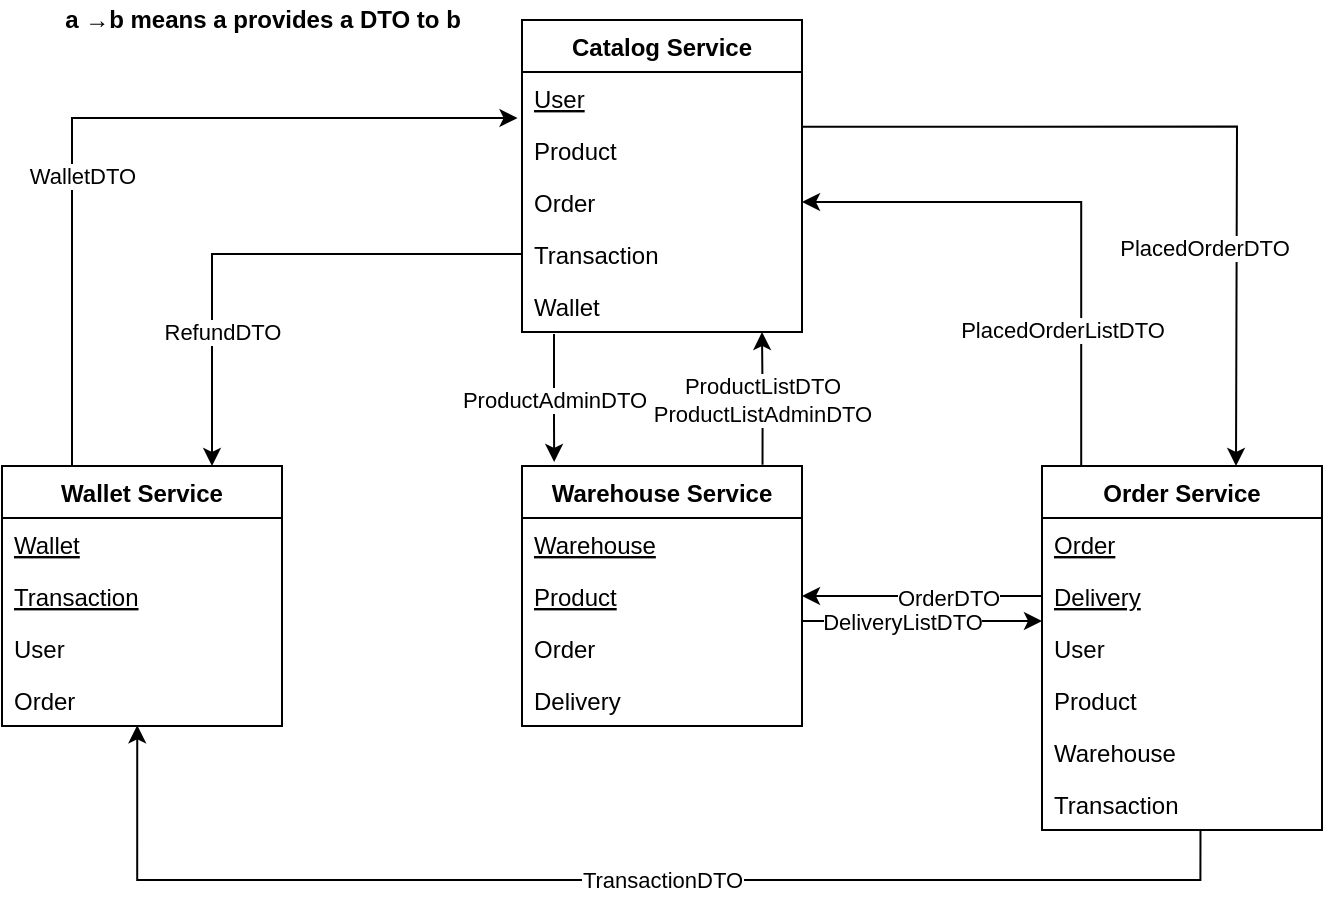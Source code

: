 <mxfile version="14.4.7" type="device"><diagram id="OUBEr7CqispJVbj6Ms9X" name="Page-1"><mxGraphModel dx="868" dy="469" grid="1" gridSize="10" guides="1" tooltips="1" connect="1" arrows="1" fold="1" page="1" pageScale="1" pageWidth="827" pageHeight="1169" math="0" shadow="0"><root><mxCell id="0"/><mxCell id="1" parent="0"/><mxCell id="aPAA2mFQDWZwsed14pZe-17" value="" style="edgeStyle=orthogonalEdgeStyle;rounded=0;orthogonalLoop=1;jettySize=auto;html=1;exitX=0;exitY=0.5;exitDx=0;exitDy=0;entryX=0.75;entryY=0;entryDx=0;entryDy=0;" edge="1" parent="1" source="aPAA2mFQDWZwsed14pZe-5" target="aPAA2mFQDWZwsed14pZe-12"><mxGeometry relative="1" as="geometry"/></mxCell><mxCell id="aPAA2mFQDWZwsed14pZe-33" value="RefundDTO" style="edgeLabel;html=1;align=center;verticalAlign=middle;resizable=0;points=[];" vertex="1" connectable="0" parent="aPAA2mFQDWZwsed14pZe-17"><mxGeometry x="0.294" relative="1" as="geometry"><mxPoint x="5" y="25" as="offset"/></mxGeometry></mxCell><mxCell id="aPAA2mFQDWZwsed14pZe-23" value="" style="edgeStyle=orthogonalEdgeStyle;rounded=0;orthogonalLoop=1;jettySize=auto;html=1;exitX=0.998;exitY=0.051;exitDx=0;exitDy=0;exitPerimeter=0;" edge="1" parent="1" source="aPAA2mFQDWZwsed14pZe-3"><mxGeometry relative="1" as="geometry"><mxPoint x="487" y="260" as="sourcePoint"/><mxPoint x="667" y="413" as="targetPoint"/></mxGeometry></mxCell><mxCell id="aPAA2mFQDWZwsed14pZe-34" value="PlacedOrderDTO" style="edgeLabel;html=1;align=center;verticalAlign=middle;resizable=0;points=[];" vertex="1" connectable="0" parent="aPAA2mFQDWZwsed14pZe-23"><mxGeometry x="-0.335" y="-4" relative="1" as="geometry"><mxPoint x="72" y="56" as="offset"/></mxGeometry></mxCell><mxCell id="aPAA2mFQDWZwsed14pZe-1" value="Catalog Service" style="swimlane;fontStyle=1;childLayout=stackLayout;horizontal=1;startSize=26;fillColor=none;horizontalStack=0;resizeParent=1;resizeParentMax=0;resizeLast=0;collapsible=1;marginBottom=0;" vertex="1" parent="1"><mxGeometry x="310" y="190" width="140" height="156" as="geometry"/></mxCell><mxCell id="aPAA2mFQDWZwsed14pZe-2" value="User" style="text;strokeColor=none;fillColor=none;align=left;verticalAlign=top;spacingLeft=4;spacingRight=4;overflow=hidden;rotatable=0;points=[[0,0.5],[1,0.5]];portConstraint=eastwest;fontStyle=4" vertex="1" parent="aPAA2mFQDWZwsed14pZe-1"><mxGeometry y="26" width="140" height="26" as="geometry"/></mxCell><mxCell id="aPAA2mFQDWZwsed14pZe-3" value="Product" style="text;strokeColor=none;fillColor=none;align=left;verticalAlign=top;spacingLeft=4;spacingRight=4;overflow=hidden;rotatable=0;points=[[0,0.5],[1,0.5]];portConstraint=eastwest;" vertex="1" parent="aPAA2mFQDWZwsed14pZe-1"><mxGeometry y="52" width="140" height="26" as="geometry"/></mxCell><mxCell id="aPAA2mFQDWZwsed14pZe-4" value="Order&#10;" style="text;strokeColor=none;fillColor=none;align=left;verticalAlign=top;spacingLeft=4;spacingRight=4;overflow=hidden;rotatable=0;points=[[0,0.5],[1,0.5]];portConstraint=eastwest;" vertex="1" parent="aPAA2mFQDWZwsed14pZe-1"><mxGeometry y="78" width="140" height="26" as="geometry"/></mxCell><mxCell id="aPAA2mFQDWZwsed14pZe-5" value="Transaction" style="text;strokeColor=none;fillColor=none;align=left;verticalAlign=top;spacingLeft=4;spacingRight=4;overflow=hidden;rotatable=0;points=[[0,0.5],[1,0.5]];portConstraint=eastwest;" vertex="1" parent="aPAA2mFQDWZwsed14pZe-1"><mxGeometry y="104" width="140" height="26" as="geometry"/></mxCell><mxCell id="aPAA2mFQDWZwsed14pZe-40" value="Wallet" style="text;strokeColor=none;fillColor=none;align=left;verticalAlign=top;spacingLeft=4;spacingRight=4;overflow=hidden;rotatable=0;points=[[0,0.5],[1,0.5]];portConstraint=eastwest;" vertex="1" parent="aPAA2mFQDWZwsed14pZe-1"><mxGeometry y="130" width="140" height="26" as="geometry"/></mxCell><mxCell id="aPAA2mFQDWZwsed14pZe-12" value="Wallet Service" style="swimlane;fontStyle=1;childLayout=stackLayout;horizontal=1;startSize=26;fillColor=none;horizontalStack=0;resizeParent=1;resizeParentMax=0;resizeLast=0;collapsible=1;marginBottom=0;" vertex="1" parent="1"><mxGeometry x="50" y="413" width="140" height="130" as="geometry"/></mxCell><mxCell id="aPAA2mFQDWZwsed14pZe-13" value="Wallet" style="text;strokeColor=none;fillColor=none;align=left;verticalAlign=top;spacingLeft=4;spacingRight=4;overflow=hidden;rotatable=0;points=[[0,0.5],[1,0.5]];portConstraint=eastwest;fontStyle=4" vertex="1" parent="aPAA2mFQDWZwsed14pZe-12"><mxGeometry y="26" width="140" height="26" as="geometry"/></mxCell><mxCell id="aPAA2mFQDWZwsed14pZe-14" value="Transaction" style="text;strokeColor=none;fillColor=none;align=left;verticalAlign=top;spacingLeft=4;spacingRight=4;overflow=hidden;rotatable=0;points=[[0,0.5],[1,0.5]];portConstraint=eastwest;fontStyle=4" vertex="1" parent="aPAA2mFQDWZwsed14pZe-12"><mxGeometry y="52" width="140" height="26" as="geometry"/></mxCell><mxCell id="aPAA2mFQDWZwsed14pZe-15" value="User" style="text;strokeColor=none;fillColor=none;align=left;verticalAlign=top;spacingLeft=4;spacingRight=4;overflow=hidden;rotatable=0;points=[[0,0.5],[1,0.5]];portConstraint=eastwest;" vertex="1" parent="aPAA2mFQDWZwsed14pZe-12"><mxGeometry y="78" width="140" height="26" as="geometry"/></mxCell><mxCell id="aPAA2mFQDWZwsed14pZe-16" value="Order" style="text;strokeColor=none;fillColor=none;align=left;verticalAlign=top;spacingLeft=4;spacingRight=4;overflow=hidden;rotatable=0;points=[[0,0.5],[1,0.5]];portConstraint=eastwest;" vertex="1" parent="aPAA2mFQDWZwsed14pZe-12"><mxGeometry y="104" width="140" height="26" as="geometry"/></mxCell><mxCell id="aPAA2mFQDWZwsed14pZe-30" value="" style="edgeStyle=orthogonalEdgeStyle;rounded=0;orthogonalLoop=1;jettySize=auto;html=1;exitX=0;exitY=0.5;exitDx=0;exitDy=0;" edge="1" parent="1" source="aPAA2mFQDWZwsed14pZe-20" target="aPAA2mFQDWZwsed14pZe-25"><mxGeometry relative="1" as="geometry"/></mxCell><mxCell id="aPAA2mFQDWZwsed14pZe-36" value="OrderDTO" style="edgeLabel;html=1;align=center;verticalAlign=middle;resizable=0;points=[];" vertex="1" connectable="0" parent="aPAA2mFQDWZwsed14pZe-30"><mxGeometry x="-0.211" y="1" relative="1" as="geometry"><mxPoint as="offset"/></mxGeometry></mxCell><mxCell id="aPAA2mFQDWZwsed14pZe-18" value="Order Service" style="swimlane;fontStyle=1;childLayout=stackLayout;horizontal=1;startSize=26;fillColor=none;horizontalStack=0;resizeParent=1;resizeParentMax=0;resizeLast=0;collapsible=1;marginBottom=0;" vertex="1" parent="1"><mxGeometry x="570" y="413" width="140" height="182" as="geometry"/></mxCell><mxCell id="aPAA2mFQDWZwsed14pZe-19" value="Order" style="text;strokeColor=none;fillColor=none;align=left;verticalAlign=top;spacingLeft=4;spacingRight=4;overflow=hidden;rotatable=0;points=[[0,0.5],[1,0.5]];portConstraint=eastwest;fontStyle=4" vertex="1" parent="aPAA2mFQDWZwsed14pZe-18"><mxGeometry y="26" width="140" height="26" as="geometry"/></mxCell><mxCell id="aPAA2mFQDWZwsed14pZe-20" value="Delivery" style="text;strokeColor=none;fillColor=none;align=left;verticalAlign=top;spacingLeft=4;spacingRight=4;overflow=hidden;rotatable=0;points=[[0,0.5],[1,0.5]];portConstraint=eastwest;fontStyle=4" vertex="1" parent="aPAA2mFQDWZwsed14pZe-18"><mxGeometry y="52" width="140" height="26" as="geometry"/></mxCell><mxCell id="aPAA2mFQDWZwsed14pZe-21" value="User" style="text;strokeColor=none;fillColor=none;align=left;verticalAlign=top;spacingLeft=4;spacingRight=4;overflow=hidden;rotatable=0;points=[[0,0.5],[1,0.5]];portConstraint=eastwest;" vertex="1" parent="aPAA2mFQDWZwsed14pZe-18"><mxGeometry y="78" width="140" height="26" as="geometry"/></mxCell><mxCell id="aPAA2mFQDWZwsed14pZe-22" value="Product" style="text;strokeColor=none;fillColor=none;align=left;verticalAlign=top;spacingLeft=4;spacingRight=4;overflow=hidden;rotatable=0;points=[[0,0.5],[1,0.5]];portConstraint=eastwest;" vertex="1" parent="aPAA2mFQDWZwsed14pZe-18"><mxGeometry y="104" width="140" height="26" as="geometry"/></mxCell><mxCell id="aPAA2mFQDWZwsed14pZe-32" value="Warehouse" style="text;strokeColor=none;fillColor=none;align=left;verticalAlign=top;spacingLeft=4;spacingRight=4;overflow=hidden;rotatable=0;points=[[0,0.5],[1,0.5]];portConstraint=eastwest;" vertex="1" parent="aPAA2mFQDWZwsed14pZe-18"><mxGeometry y="130" width="140" height="26" as="geometry"/></mxCell><mxCell id="aPAA2mFQDWZwsed14pZe-50" value="Transaction" style="text;strokeColor=none;fillColor=none;align=left;verticalAlign=top;spacingLeft=4;spacingRight=4;overflow=hidden;rotatable=0;points=[[0,0.5],[1,0.5]];portConstraint=eastwest;" vertex="1" parent="aPAA2mFQDWZwsed14pZe-18"><mxGeometry y="156" width="140" height="26" as="geometry"/></mxCell><mxCell id="aPAA2mFQDWZwsed14pZe-25" value="Warehouse Service" style="swimlane;fontStyle=1;childLayout=stackLayout;horizontal=1;startSize=26;fillColor=none;horizontalStack=0;resizeParent=1;resizeParentMax=0;resizeLast=0;collapsible=1;marginBottom=0;" vertex="1" parent="1"><mxGeometry x="310" y="413" width="140" height="130" as="geometry"/></mxCell><mxCell id="aPAA2mFQDWZwsed14pZe-26" value="Warehouse" style="text;strokeColor=none;fillColor=none;align=left;verticalAlign=top;spacingLeft=4;spacingRight=4;overflow=hidden;rotatable=0;points=[[0,0.5],[1,0.5]];portConstraint=eastwest;fontStyle=4" vertex="1" parent="aPAA2mFQDWZwsed14pZe-25"><mxGeometry y="26" width="140" height="26" as="geometry"/></mxCell><mxCell id="aPAA2mFQDWZwsed14pZe-27" value="Product" style="text;strokeColor=none;fillColor=none;align=left;verticalAlign=top;spacingLeft=4;spacingRight=4;overflow=hidden;rotatable=0;points=[[0,0.5],[1,0.5]];portConstraint=eastwest;fontStyle=4" vertex="1" parent="aPAA2mFQDWZwsed14pZe-25"><mxGeometry y="52" width="140" height="26" as="geometry"/></mxCell><mxCell id="aPAA2mFQDWZwsed14pZe-28" value="Order" style="text;strokeColor=none;fillColor=none;align=left;verticalAlign=top;spacingLeft=4;spacingRight=4;overflow=hidden;rotatable=0;points=[[0,0.5],[1,0.5]];portConstraint=eastwest;" vertex="1" parent="aPAA2mFQDWZwsed14pZe-25"><mxGeometry y="78" width="140" height="26" as="geometry"/></mxCell><mxCell id="aPAA2mFQDWZwsed14pZe-29" value="Delivery" style="text;strokeColor=none;fillColor=none;align=left;verticalAlign=top;spacingLeft=4;spacingRight=4;overflow=hidden;rotatable=0;points=[[0,0.5],[1,0.5]];portConstraint=eastwest;" vertex="1" parent="aPAA2mFQDWZwsed14pZe-25"><mxGeometry y="104" width="140" height="26" as="geometry"/></mxCell><mxCell id="aPAA2mFQDWZwsed14pZe-35" value="" style="edgeStyle=orthogonalEdgeStyle;rounded=0;orthogonalLoop=1;jettySize=auto;html=1;exitX=0;exitY=0.5;exitDx=0;exitDy=0;" edge="1" parent="1"><mxGeometry relative="1" as="geometry"><mxPoint x="450" y="490.5" as="sourcePoint"/><mxPoint x="570" y="490.5" as="targetPoint"/></mxGeometry></mxCell><mxCell id="aPAA2mFQDWZwsed14pZe-37" value="DeliveryListDTO" style="edgeLabel;html=1;align=center;verticalAlign=middle;resizable=0;points=[];" vertex="1" connectable="0" parent="aPAA2mFQDWZwsed14pZe-35"><mxGeometry x="0.228" y="-1" relative="1" as="geometry"><mxPoint x="-24" y="-0.5" as="offset"/></mxGeometry></mxCell><mxCell id="aPAA2mFQDWZwsed14pZe-41" value="" style="edgeStyle=orthogonalEdgeStyle;rounded=0;orthogonalLoop=1;jettySize=auto;html=1;exitX=0.25;exitY=0;exitDx=0;exitDy=0;entryX=-0.016;entryY=0.885;entryDx=0;entryDy=0;entryPerimeter=0;" edge="1" parent="1" source="aPAA2mFQDWZwsed14pZe-12" target="aPAA2mFQDWZwsed14pZe-2"><mxGeometry relative="1" as="geometry"><mxPoint x="40" y="282" as="sourcePoint"/><mxPoint x="270" y="229" as="targetPoint"/></mxGeometry></mxCell><mxCell id="aPAA2mFQDWZwsed14pZe-42" value="WalletDTO" style="edgeLabel;html=1;align=center;verticalAlign=middle;resizable=0;points=[];" vertex="1" connectable="0" parent="aPAA2mFQDWZwsed14pZe-41"><mxGeometry x="0.294" relative="1" as="geometry"><mxPoint x="-78" y="29" as="offset"/></mxGeometry></mxCell><mxCell id="aPAA2mFQDWZwsed14pZe-44" value="ProductListDTO&lt;br&gt;ProductListAdminDTO" style="edgeStyle=orthogonalEdgeStyle;rounded=0;orthogonalLoop=1;jettySize=auto;html=1;exitX=0.859;exitY=-0.005;exitDx=0;exitDy=0;exitPerimeter=0;entryX=0.859;entryY=-0.005;entryDx=0;entryDy=0;entryPerimeter=0;" edge="1" parent="1" source="aPAA2mFQDWZwsed14pZe-25"><mxGeometry x="-0.013" relative="1" as="geometry"><mxPoint x="430" y="346" as="targetPoint"/><mxPoint x="430" y="406" as="sourcePoint"/><Array as="points"/><mxPoint as="offset"/></mxGeometry></mxCell><mxCell id="aPAA2mFQDWZwsed14pZe-45" value="&lt;b&gt;a →b means a provides a DTO to b&lt;/b&gt;" style="text;html=1;align=center;verticalAlign=middle;resizable=0;points=[];autosize=1;" vertex="1" parent="1"><mxGeometry x="75" y="180" width="210" height="20" as="geometry"/></mxCell><mxCell id="aPAA2mFQDWZwsed14pZe-43" value="ProductAdminDTO" style="edgeStyle=orthogonalEdgeStyle;rounded=0;orthogonalLoop=1;jettySize=auto;html=1;entryX=0.072;entryY=-0.027;entryDx=0;entryDy=0;entryPerimeter=0;" edge="1" parent="1"><mxGeometry x="0.009" relative="1" as="geometry"><mxPoint x="326.08" y="411" as="targetPoint"/><mxPoint x="326" y="347" as="sourcePoint"/><Array as="points"><mxPoint x="326" y="390"/><mxPoint x="326" y="390"/></Array><mxPoint as="offset"/></mxGeometry></mxCell><mxCell id="aPAA2mFQDWZwsed14pZe-46" value="" style="edgeStyle=orthogonalEdgeStyle;rounded=0;orthogonalLoop=1;jettySize=auto;html=1;entryX=1;entryY=0.5;entryDx=0;entryDy=0;exitX=0.14;exitY=0.002;exitDx=0;exitDy=0;exitPerimeter=0;" edge="1" parent="1" source="aPAA2mFQDWZwsed14pZe-18" target="aPAA2mFQDWZwsed14pZe-4"><mxGeometry relative="1" as="geometry"><mxPoint x="590" y="395" as="sourcePoint"/><mxPoint x="519.94" y="250" as="targetPoint"/></mxGeometry></mxCell><mxCell id="aPAA2mFQDWZwsed14pZe-47" value="PlacedOrderListDTO" style="edgeLabel;html=1;align=center;verticalAlign=middle;resizable=0;points=[];" vertex="1" connectable="0" parent="aPAA2mFQDWZwsed14pZe-46"><mxGeometry x="-0.335" y="-4" relative="1" as="geometry"><mxPoint x="-14" y="22" as="offset"/></mxGeometry></mxCell><mxCell id="aPAA2mFQDWZwsed14pZe-48" value="" style="edgeStyle=orthogonalEdgeStyle;rounded=0;orthogonalLoop=1;jettySize=auto;html=1;entryX=0.483;entryY=0.987;entryDx=0;entryDy=0;entryPerimeter=0;exitX=0.566;exitY=1.021;exitDx=0;exitDy=0;exitPerimeter=0;" edge="1" parent="1" source="aPAA2mFQDWZwsed14pZe-50" target="aPAA2mFQDWZwsed14pZe-16"><mxGeometry relative="1" as="geometry"><mxPoint x="649" y="590" as="sourcePoint"/><mxPoint x="295" y="675" as="targetPoint"/><Array as="points"><mxPoint x="649" y="620"/><mxPoint x="118" y="620"/></Array></mxGeometry></mxCell><mxCell id="aPAA2mFQDWZwsed14pZe-49" value="TransactionDTO" style="edgeLabel;html=1;align=center;verticalAlign=middle;resizable=0;points=[];" vertex="1" connectable="0" parent="aPAA2mFQDWZwsed14pZe-48"><mxGeometry x="0.294" relative="1" as="geometry"><mxPoint x="116.35" as="offset"/></mxGeometry></mxCell></root></mxGraphModel></diagram></mxfile>